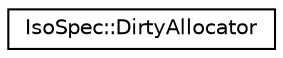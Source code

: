 digraph "Graphical Class Hierarchy"
{
  edge [fontname="Helvetica",fontsize="10",labelfontname="Helvetica",labelfontsize="10"];
  node [fontname="Helvetica",fontsize="10",shape=record];
  rankdir="LR";
  Node0 [label="IsoSpec::DirtyAllocator",height=0.2,width=0.4,color="black", fillcolor="white", style="filled",URL="$class_iso_spec_1_1_dirty_allocator.html"];
}
